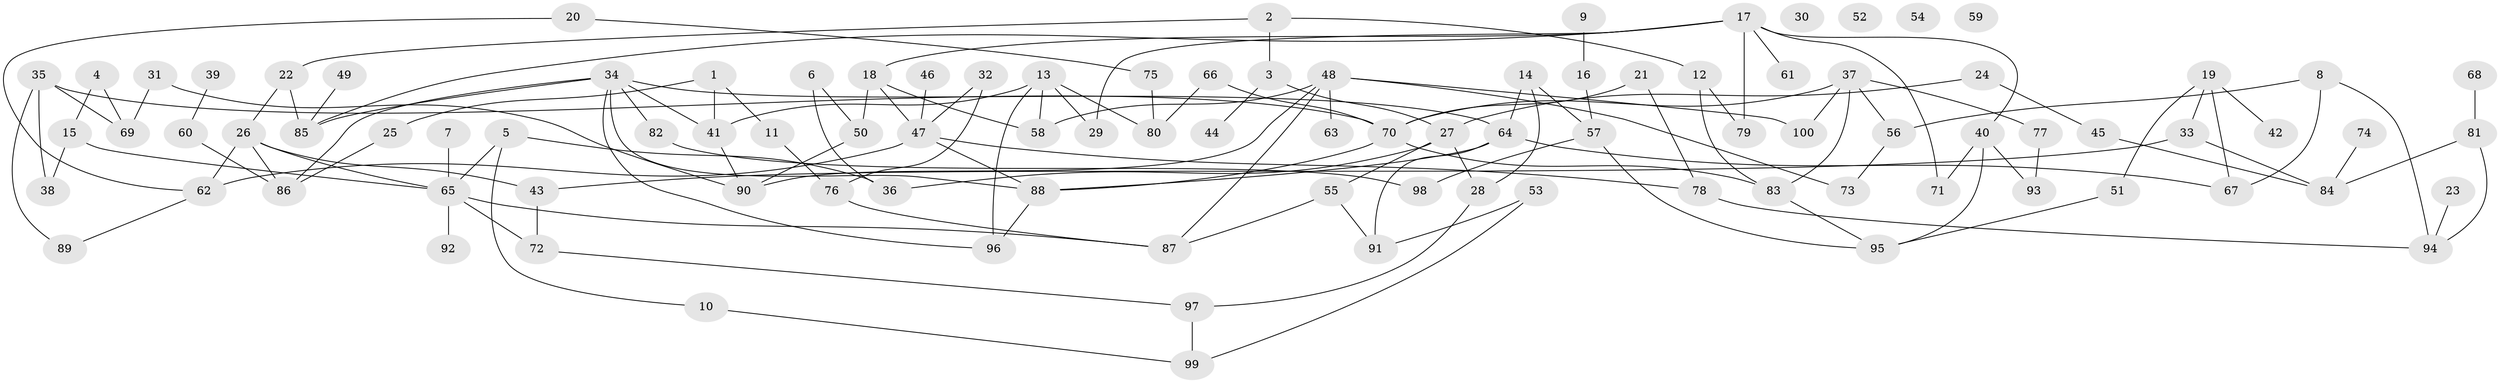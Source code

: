 // Generated by graph-tools (version 1.1) at 2025/49/03/09/25 03:49:09]
// undirected, 100 vertices, 141 edges
graph export_dot {
graph [start="1"]
  node [color=gray90,style=filled];
  1;
  2;
  3;
  4;
  5;
  6;
  7;
  8;
  9;
  10;
  11;
  12;
  13;
  14;
  15;
  16;
  17;
  18;
  19;
  20;
  21;
  22;
  23;
  24;
  25;
  26;
  27;
  28;
  29;
  30;
  31;
  32;
  33;
  34;
  35;
  36;
  37;
  38;
  39;
  40;
  41;
  42;
  43;
  44;
  45;
  46;
  47;
  48;
  49;
  50;
  51;
  52;
  53;
  54;
  55;
  56;
  57;
  58;
  59;
  60;
  61;
  62;
  63;
  64;
  65;
  66;
  67;
  68;
  69;
  70;
  71;
  72;
  73;
  74;
  75;
  76;
  77;
  78;
  79;
  80;
  81;
  82;
  83;
  84;
  85;
  86;
  87;
  88;
  89;
  90;
  91;
  92;
  93;
  94;
  95;
  96;
  97;
  98;
  99;
  100;
  1 -- 11;
  1 -- 25;
  1 -- 41;
  2 -- 3;
  2 -- 12;
  2 -- 22;
  3 -- 27;
  3 -- 44;
  4 -- 15;
  4 -- 69;
  5 -- 10;
  5 -- 36;
  5 -- 65;
  6 -- 36;
  6 -- 50;
  7 -- 65;
  8 -- 56;
  8 -- 67;
  8 -- 94;
  9 -- 16;
  10 -- 99;
  11 -- 76;
  12 -- 79;
  12 -- 83;
  13 -- 29;
  13 -- 41;
  13 -- 58;
  13 -- 80;
  13 -- 96;
  14 -- 28;
  14 -- 57;
  14 -- 64;
  15 -- 38;
  15 -- 65;
  16 -- 57;
  17 -- 18;
  17 -- 29;
  17 -- 40;
  17 -- 61;
  17 -- 71;
  17 -- 79;
  17 -- 85;
  18 -- 47;
  18 -- 50;
  18 -- 58;
  19 -- 33;
  19 -- 42;
  19 -- 51;
  19 -- 67;
  20 -- 62;
  20 -- 75;
  21 -- 70;
  21 -- 78;
  22 -- 26;
  22 -- 85;
  23 -- 94;
  24 -- 27;
  24 -- 45;
  25 -- 86;
  26 -- 43;
  26 -- 62;
  26 -- 65;
  26 -- 86;
  27 -- 28;
  27 -- 36;
  27 -- 55;
  28 -- 97;
  31 -- 69;
  31 -- 90;
  32 -- 47;
  32 -- 76;
  33 -- 43;
  33 -- 84;
  34 -- 41;
  34 -- 64;
  34 -- 82;
  34 -- 85;
  34 -- 86;
  34 -- 88;
  34 -- 96;
  35 -- 38;
  35 -- 69;
  35 -- 70;
  35 -- 89;
  37 -- 56;
  37 -- 70;
  37 -- 77;
  37 -- 83;
  37 -- 100;
  39 -- 60;
  40 -- 71;
  40 -- 93;
  40 -- 95;
  41 -- 90;
  43 -- 72;
  45 -- 84;
  46 -- 47;
  47 -- 62;
  47 -- 78;
  47 -- 88;
  48 -- 58;
  48 -- 63;
  48 -- 73;
  48 -- 87;
  48 -- 90;
  48 -- 100;
  49 -- 85;
  50 -- 90;
  51 -- 95;
  53 -- 91;
  53 -- 99;
  55 -- 87;
  55 -- 91;
  56 -- 73;
  57 -- 95;
  57 -- 98;
  60 -- 86;
  62 -- 89;
  64 -- 67;
  64 -- 88;
  64 -- 91;
  65 -- 72;
  65 -- 87;
  65 -- 92;
  66 -- 70;
  66 -- 80;
  68 -- 81;
  70 -- 83;
  70 -- 88;
  72 -- 97;
  74 -- 84;
  75 -- 80;
  76 -- 87;
  77 -- 93;
  78 -- 94;
  81 -- 84;
  81 -- 94;
  82 -- 98;
  83 -- 95;
  88 -- 96;
  97 -- 99;
}
